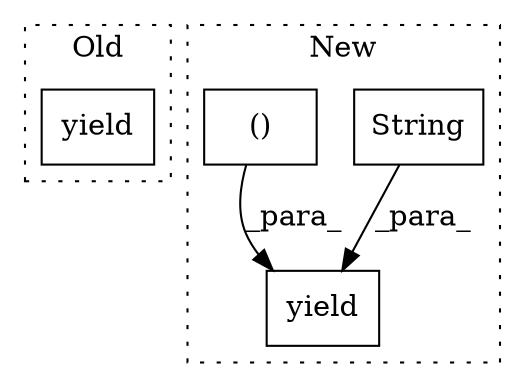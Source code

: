 digraph G {
subgraph cluster0 {
1 [label="yield" a="112" s="1711" l="7" shape="box"];
label = "Old";
style="dotted";
}
subgraph cluster1 {
2 [label="String" a="32" s="1780,1788" l="7,1" shape="box"];
3 [label="yield" a="112" s="1761" l="7" shape="box"];
4 [label="()" a="106" s="1819" l="30" shape="box"];
label = "New";
style="dotted";
}
2 -> 3 [label="_para_"];
4 -> 3 [label="_para_"];
}